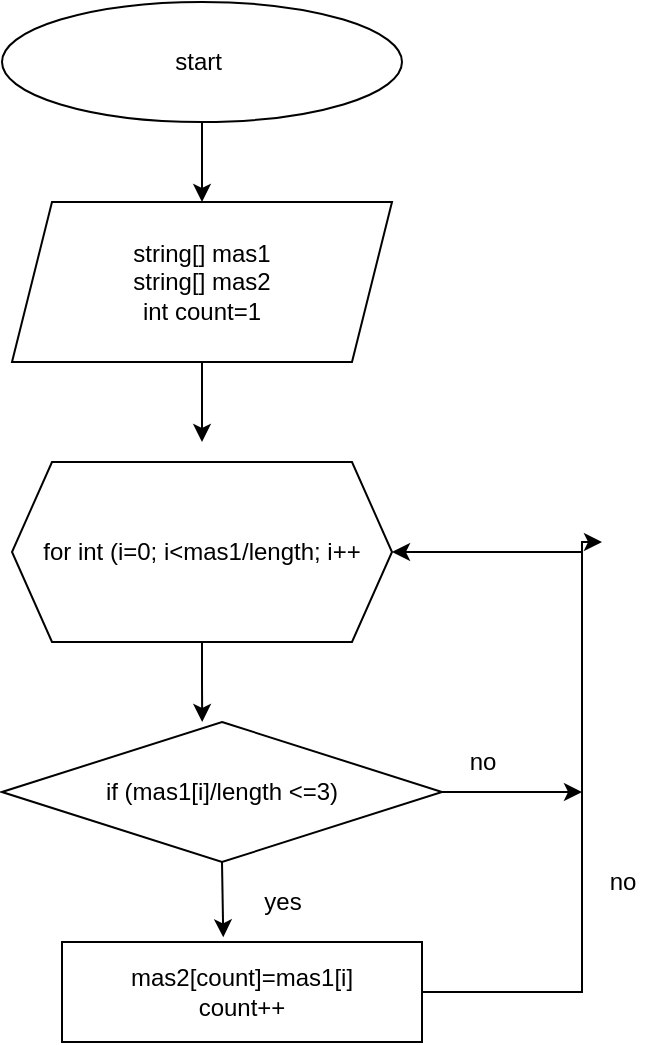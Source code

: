 <mxfile version="14.5.1" type="device"><diagram id="1gjmNsxB08uEX8rCsdqn" name="Страница 1"><mxGraphModel dx="768" dy="482" grid="1" gridSize="10" guides="1" tooltips="1" connect="1" arrows="1" fold="1" page="1" pageScale="1" pageWidth="827" pageHeight="1169" math="0" shadow="0"><root><mxCell id="0"/><mxCell id="1" parent="0"/><mxCell id="0HV82ttQn2MQb62fCg6X-31" style="edgeStyle=orthogonalEdgeStyle;rounded=0;orthogonalLoop=1;jettySize=auto;html=1;exitX=0.5;exitY=1;exitDx=0;exitDy=0;entryX=0.5;entryY=0;entryDx=0;entryDy=0;" edge="1" parent="1" source="0HV82ttQn2MQb62fCg6X-1" target="0HV82ttQn2MQb62fCg6X-2"><mxGeometry relative="1" as="geometry"/></mxCell><mxCell id="0HV82ttQn2MQb62fCg6X-1" value="start&amp;nbsp;" style="ellipse;whiteSpace=wrap;html=1;" vertex="1" parent="1"><mxGeometry x="300" y="30" width="200" height="60" as="geometry"/></mxCell><mxCell id="0HV82ttQn2MQb62fCg6X-29" style="edgeStyle=orthogonalEdgeStyle;rounded=0;orthogonalLoop=1;jettySize=auto;html=1;exitX=0.5;exitY=1;exitDx=0;exitDy=0;" edge="1" parent="1" source="0HV82ttQn2MQb62fCg6X-2"><mxGeometry relative="1" as="geometry"><mxPoint x="400" y="250" as="targetPoint"/></mxGeometry></mxCell><mxCell id="0HV82ttQn2MQb62fCg6X-2" value="string[] mas1&lt;br&gt;string[] mas2&lt;br&gt;int count=1" style="shape=parallelogram;perimeter=parallelogramPerimeter;whiteSpace=wrap;html=1;fixedSize=1;" vertex="1" parent="1"><mxGeometry x="305" y="130" width="190" height="80" as="geometry"/></mxCell><mxCell id="0HV82ttQn2MQb62fCg6X-36" style="edgeStyle=orthogonalEdgeStyle;rounded=0;orthogonalLoop=1;jettySize=auto;html=1;exitX=0.5;exitY=1;exitDx=0;exitDy=0;entryX=0.455;entryY=0;entryDx=0;entryDy=0;entryPerimeter=0;" edge="1" parent="1" source="0HV82ttQn2MQb62fCg6X-3" target="0HV82ttQn2MQb62fCg6X-4"><mxGeometry relative="1" as="geometry"/></mxCell><mxCell id="0HV82ttQn2MQb62fCg6X-3" value="for int (i=0; i&amp;lt;mas1/length; i++" style="shape=hexagon;perimeter=hexagonPerimeter2;whiteSpace=wrap;html=1;fixedSize=1;" vertex="1" parent="1"><mxGeometry x="305" y="260" width="190" height="90" as="geometry"/></mxCell><mxCell id="0HV82ttQn2MQb62fCg6X-13" style="edgeStyle=orthogonalEdgeStyle;rounded=0;orthogonalLoop=1;jettySize=auto;html=1;exitX=0.5;exitY=1;exitDx=0;exitDy=0;entryX=0.448;entryY=-0.047;entryDx=0;entryDy=0;entryPerimeter=0;" edge="1" parent="1" source="0HV82ttQn2MQb62fCg6X-4" target="0HV82ttQn2MQb62fCg6X-6"><mxGeometry relative="1" as="geometry"/></mxCell><mxCell id="0HV82ttQn2MQb62fCg6X-19" style="edgeStyle=orthogonalEdgeStyle;rounded=0;orthogonalLoop=1;jettySize=auto;html=1;exitX=1;exitY=0.5;exitDx=0;exitDy=0;" edge="1" parent="1" source="0HV82ttQn2MQb62fCg6X-4"><mxGeometry relative="1" as="geometry"><mxPoint x="590" y="425" as="targetPoint"/></mxGeometry></mxCell><mxCell id="0HV82ttQn2MQb62fCg6X-4" value="if (mas1[i]/length &amp;lt;=3)" style="rhombus;whiteSpace=wrap;html=1;" vertex="1" parent="1"><mxGeometry x="300" y="390" width="220" height="70" as="geometry"/></mxCell><mxCell id="0HV82ttQn2MQb62fCg6X-5" style="edgeStyle=orthogonalEdgeStyle;rounded=0;orthogonalLoop=1;jettySize=auto;html=1;exitX=0.5;exitY=1;exitDx=0;exitDy=0;" edge="1" parent="1" source="0HV82ttQn2MQb62fCg6X-3" target="0HV82ttQn2MQb62fCg6X-3"><mxGeometry relative="1" as="geometry"/></mxCell><mxCell id="0HV82ttQn2MQb62fCg6X-15" style="edgeStyle=orthogonalEdgeStyle;rounded=0;orthogonalLoop=1;jettySize=auto;html=1;exitX=1;exitY=0.5;exitDx=0;exitDy=0;" edge="1" parent="1" source="0HV82ttQn2MQb62fCg6X-6"><mxGeometry relative="1" as="geometry"><mxPoint x="600" y="300" as="targetPoint"/><Array as="points"><mxPoint x="590" y="525"/><mxPoint x="590" y="300"/></Array></mxGeometry></mxCell><mxCell id="0HV82ttQn2MQb62fCg6X-6" value="mas2[count]=mas1[i]&lt;br&gt;count++" style="rounded=0;whiteSpace=wrap;html=1;" vertex="1" parent="1"><mxGeometry x="330" y="500" width="180" height="50" as="geometry"/></mxCell><mxCell id="0HV82ttQn2MQb62fCg6X-17" value="" style="endArrow=classic;html=1;entryX=1;entryY=0.5;entryDx=0;entryDy=0;" edge="1" parent="1" target="0HV82ttQn2MQb62fCg6X-3"><mxGeometry width="50" height="50" relative="1" as="geometry"><mxPoint x="590" y="305" as="sourcePoint"/><mxPoint x="510" y="308" as="targetPoint"/></mxGeometry></mxCell><mxCell id="0HV82ttQn2MQb62fCg6X-20" value="yes" style="text;html=1;align=center;verticalAlign=middle;resizable=0;points=[];autosize=1;" vertex="1" parent="1"><mxGeometry x="425" y="470" width="30" height="20" as="geometry"/></mxCell><mxCell id="0HV82ttQn2MQb62fCg6X-21" value="no" style="text;html=1;align=center;verticalAlign=middle;resizable=0;points=[];autosize=1;" vertex="1" parent="1"><mxGeometry x="525" y="400" width="30" height="20" as="geometry"/></mxCell><mxCell id="0HV82ttQn2MQb62fCg6X-22" value="no" style="text;html=1;align=center;verticalAlign=middle;resizable=0;points=[];autosize=1;" vertex="1" parent="1"><mxGeometry x="595" y="460" width="30" height="20" as="geometry"/></mxCell><mxCell id="0HV82ttQn2MQb62fCg6X-32" style="edgeStyle=orthogonalEdgeStyle;rounded=0;orthogonalLoop=1;jettySize=auto;html=1;exitX=0.5;exitY=1;exitDx=0;exitDy=0;" edge="1" parent="1" source="0HV82ttQn2MQb62fCg6X-3" target="0HV82ttQn2MQb62fCg6X-3"><mxGeometry relative="1" as="geometry"/></mxCell></root></mxGraphModel></diagram></mxfile>